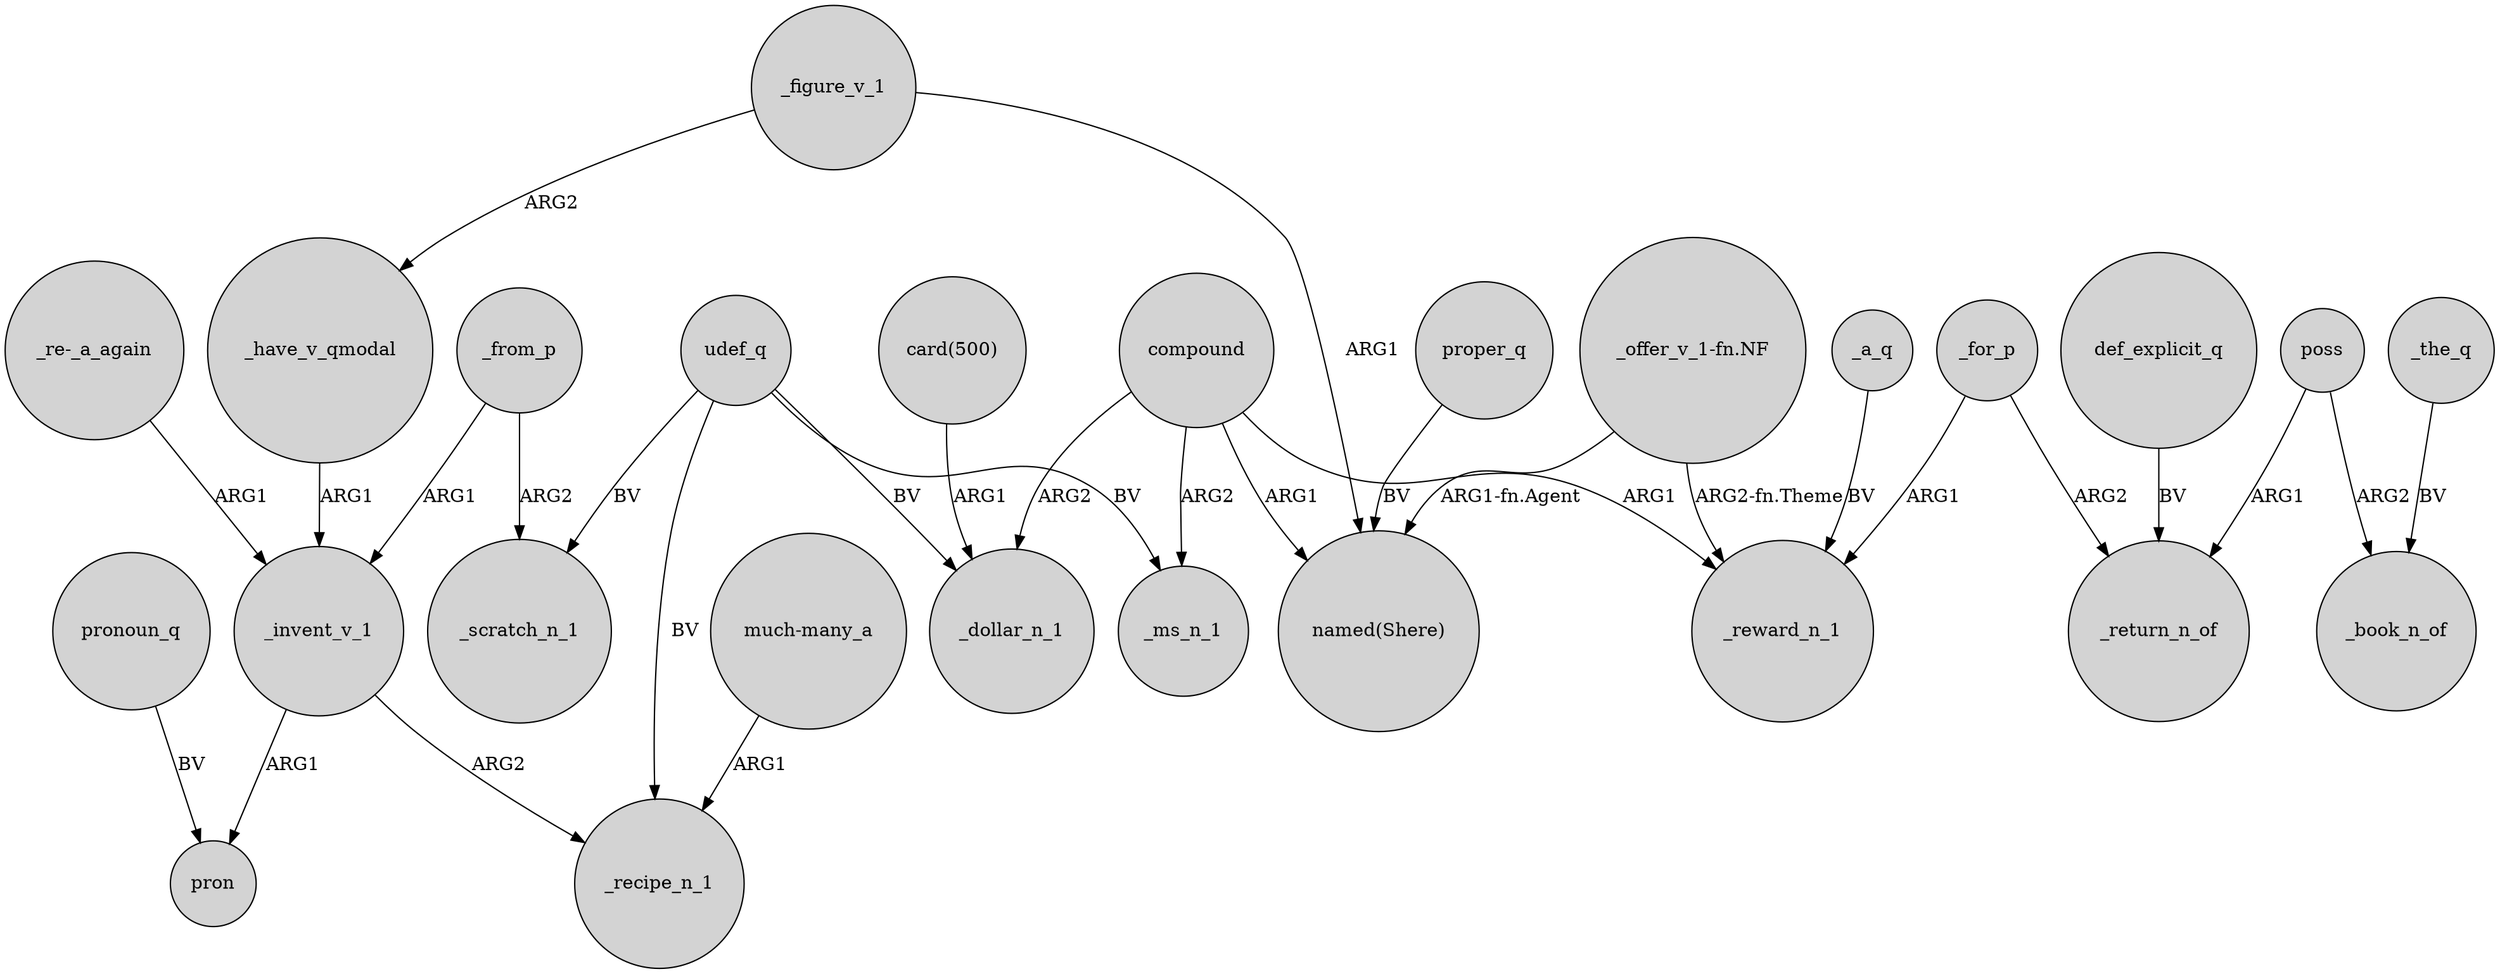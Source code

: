 digraph {
	node [shape=circle style=filled]
	_from_p -> _invent_v_1 [label=ARG1]
	compound -> "named(Shere)" [label=ARG1]
	def_explicit_q -> _return_n_of [label=BV]
	_for_p -> _return_n_of [label=ARG2]
	_figure_v_1 -> "named(Shere)" [label=ARG1]
	_invent_v_1 -> pron [label=ARG1]
	"much-many_a" -> _recipe_n_1 [label=ARG1]
	udef_q -> _recipe_n_1 [label=BV]
	poss -> _book_n_of [label=ARG2]
	compound -> _reward_n_1 [label=ARG1]
	_the_q -> _book_n_of [label=BV]
	compound -> _ms_n_1 [label=ARG2]
	udef_q -> _scratch_n_1 [label=BV]
	_figure_v_1 -> _have_v_qmodal [label=ARG2]
	pronoun_q -> pron [label=BV]
	_invent_v_1 -> _recipe_n_1 [label=ARG2]
	"_re-_a_again" -> _invent_v_1 [label=ARG1]
	udef_q -> _ms_n_1 [label=BV]
	poss -> _return_n_of [label=ARG1]
	"_offer_v_1-fn.NF" -> "named(Shere)" [label="ARG1-fn.Agent"]
	"_offer_v_1-fn.NF" -> _reward_n_1 [label="ARG2-fn.Theme"]
	_for_p -> _reward_n_1 [label=ARG1]
	proper_q -> "named(Shere)" [label=BV]
	compound -> _dollar_n_1 [label=ARG2]
	_a_q -> _reward_n_1 [label=BV]
	_have_v_qmodal -> _invent_v_1 [label=ARG1]
	"card(500)" -> _dollar_n_1 [label=ARG1]
	_from_p -> _scratch_n_1 [label=ARG2]
	udef_q -> _dollar_n_1 [label=BV]
}
